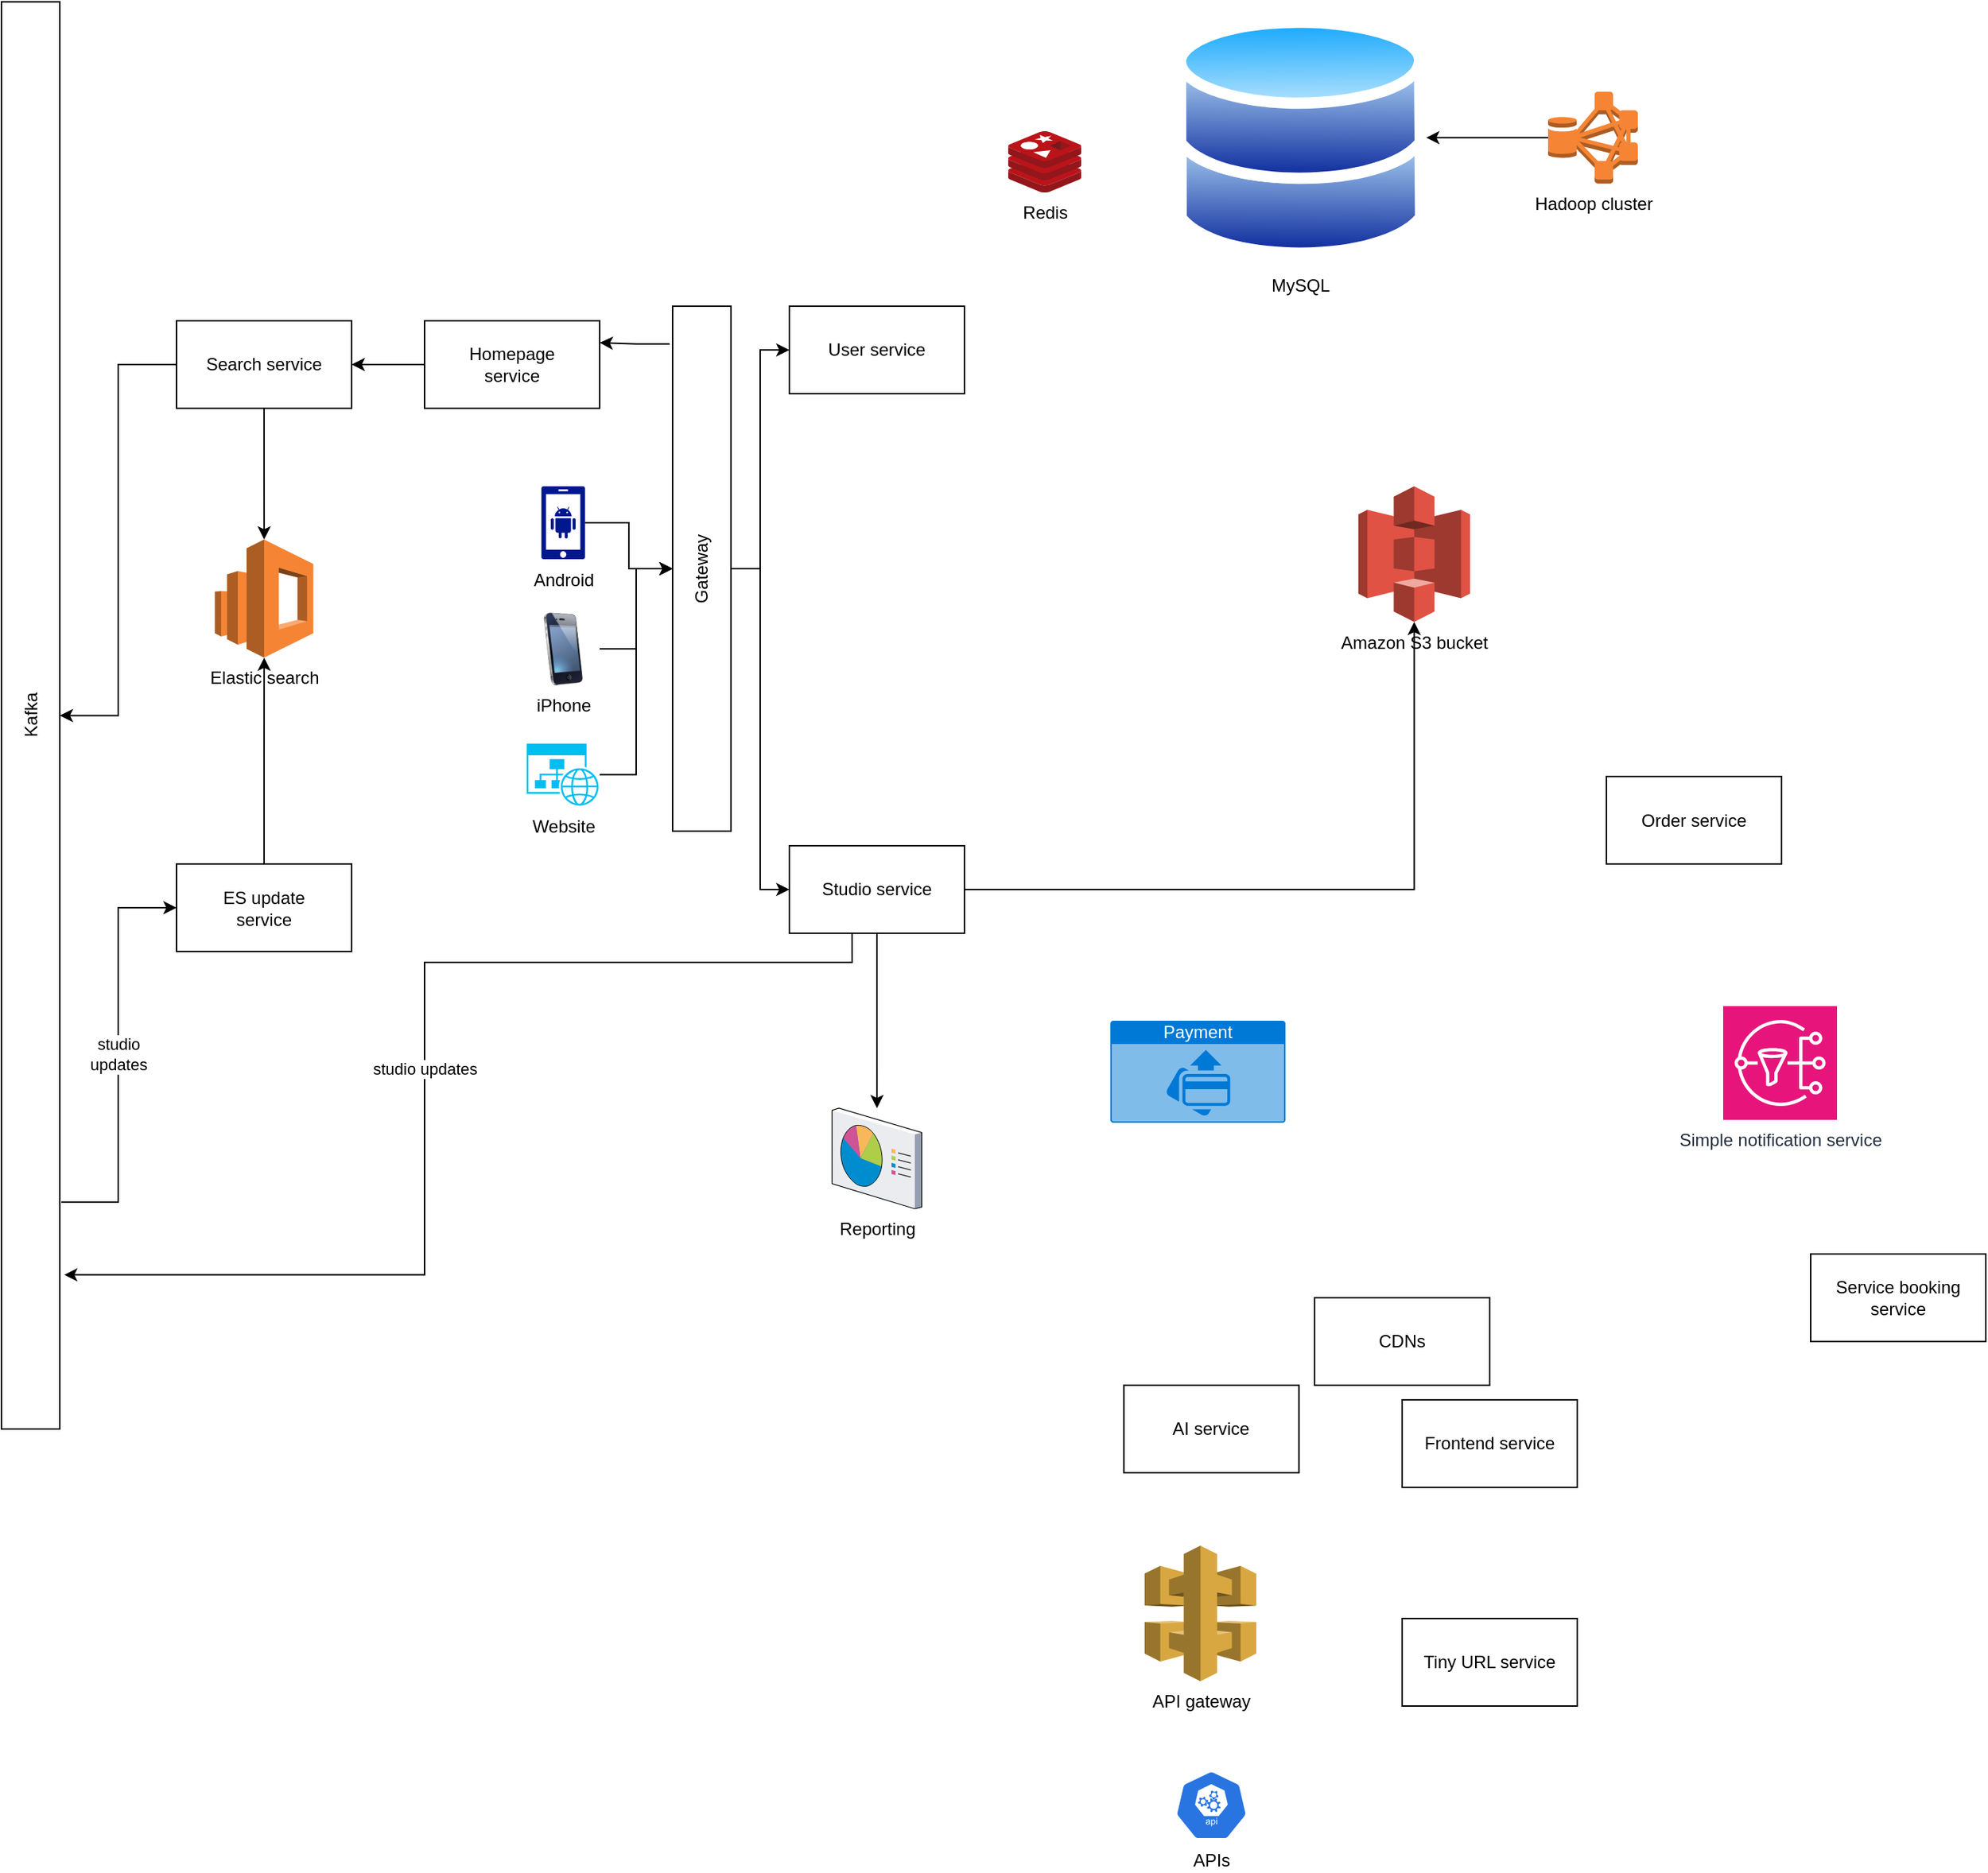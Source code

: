 <mxfile version="21.7.5" type="github">
  <diagram id="C5RBs43oDa-KdzZeNtuy" name="Page-1">
    <mxGraphModel dx="1707" dy="490" grid="1" gridSize="10" guides="1" tooltips="1" connect="1" arrows="1" fold="1" page="1" pageScale="1" pageWidth="827" pageHeight="1169" math="0" shadow="0">
      <root>
        <mxCell id="WIyWlLk6GJQsqaUBKTNV-0" />
        <mxCell id="WIyWlLk6GJQsqaUBKTNV-1" parent="WIyWlLk6GJQsqaUBKTNV-0" />
        <mxCell id="Nwz1E1ppxnEd2SFKJ7sG-64" value="studio&lt;br&gt;updates" style="edgeStyle=orthogonalEdgeStyle;rounded=0;orthogonalLoop=1;jettySize=auto;html=1;entryX=0;entryY=0.5;entryDx=0;entryDy=0;exitX=1.025;exitY=0.841;exitDx=0;exitDy=0;exitPerimeter=0;" parent="WIyWlLk6GJQsqaUBKTNV-1" source="Nwz1E1ppxnEd2SFKJ7sG-0" target="Nwz1E1ppxnEd2SFKJ7sG-63" edge="1">
          <mxGeometry relative="1" as="geometry" />
        </mxCell>
        <mxCell id="Nwz1E1ppxnEd2SFKJ7sG-0" value="Kafka" style="rounded=0;whiteSpace=wrap;html=1;horizontal=0;" parent="WIyWlLk6GJQsqaUBKTNV-1" vertex="1">
          <mxGeometry x="-550" y="541.25" width="40" height="978.75" as="geometry" />
        </mxCell>
        <mxCell id="Nwz1E1ppxnEd2SFKJ7sG-2" value="MySQL" style="image;aspect=fixed;perimeter=ellipsePerimeter;html=1;align=center;shadow=0;dashed=0;spacingTop=3;image=img/lib/active_directory/databases.svg;" parent="WIyWlLk6GJQsqaUBKTNV-1" vertex="1">
          <mxGeometry x="254.25" y="550" width="172.24" height="168.8" as="geometry" />
        </mxCell>
        <mxCell id="Nwz1E1ppxnEd2SFKJ7sG-8" value="Redis" style="image;sketch=0;aspect=fixed;html=1;points=[];align=center;fontSize=12;image=img/lib/mscae/Cache_Redis_Product.svg;" parent="WIyWlLk6GJQsqaUBKTNV-1" vertex="1">
          <mxGeometry x="140" y="630" width="50" height="42" as="geometry" />
        </mxCell>
        <mxCell id="Nwz1E1ppxnEd2SFKJ7sG-58" value="" style="edgeStyle=orthogonalEdgeStyle;rounded=0;orthogonalLoop=1;jettySize=auto;html=1;" parent="WIyWlLk6GJQsqaUBKTNV-1" source="Nwz1E1ppxnEd2SFKJ7sG-11" target="Nwz1E1ppxnEd2SFKJ7sG-56" edge="1">
          <mxGeometry relative="1" as="geometry" />
        </mxCell>
        <mxCell id="Nwz1E1ppxnEd2SFKJ7sG-11" value="Android" style="sketch=0;aspect=fixed;pointerEvents=1;shadow=0;dashed=0;html=1;strokeColor=none;labelPosition=center;verticalLabelPosition=bottom;verticalAlign=top;align=center;fillColor=#00188D;shape=mxgraph.mscae.enterprise.android_phone" parent="WIyWlLk6GJQsqaUBKTNV-1" vertex="1">
          <mxGeometry x="-180" y="873.5" width="30" height="50" as="geometry" />
        </mxCell>
        <mxCell id="Nwz1E1ppxnEd2SFKJ7sG-15" value="User service" style="rounded=0;whiteSpace=wrap;html=1;" parent="WIyWlLk6GJQsqaUBKTNV-1" vertex="1">
          <mxGeometry x="-10" y="750" width="120" height="60" as="geometry" />
        </mxCell>
        <mxCell id="Nwz1E1ppxnEd2SFKJ7sG-57" value="" style="edgeStyle=orthogonalEdgeStyle;rounded=0;orthogonalLoop=1;jettySize=auto;html=1;" parent="WIyWlLk6GJQsqaUBKTNV-1" source="Nwz1E1ppxnEd2SFKJ7sG-19" target="Nwz1E1ppxnEd2SFKJ7sG-56" edge="1">
          <mxGeometry relative="1" as="geometry" />
        </mxCell>
        <mxCell id="Nwz1E1ppxnEd2SFKJ7sG-19" value="iPhone" style="image;html=1;image=img/lib/clip_art/telecommunication/iPhone_128x128.png" parent="WIyWlLk6GJQsqaUBKTNV-1" vertex="1">
          <mxGeometry x="-190" y="960" width="50" height="50" as="geometry" />
        </mxCell>
        <mxCell id="Nwz1E1ppxnEd2SFKJ7sG-59" value="" style="edgeStyle=orthogonalEdgeStyle;rounded=0;orthogonalLoop=1;jettySize=auto;html=1;" parent="WIyWlLk6GJQsqaUBKTNV-1" source="Nwz1E1ppxnEd2SFKJ7sG-20" target="Nwz1E1ppxnEd2SFKJ7sG-56" edge="1">
          <mxGeometry relative="1" as="geometry" />
        </mxCell>
        <mxCell id="Nwz1E1ppxnEd2SFKJ7sG-20" value="Website" style="verticalLabelPosition=bottom;html=1;verticalAlign=top;align=center;strokeColor=none;fillColor=#00BEF2;shape=mxgraph.azure.website_generic;pointerEvents=1;" parent="WIyWlLk6GJQsqaUBKTNV-1" vertex="1">
          <mxGeometry x="-190" y="1050" width="50" height="42.5" as="geometry" />
        </mxCell>
        <mxCell id="Nwz1E1ppxnEd2SFKJ7sG-49" style="edgeStyle=orthogonalEdgeStyle;rounded=0;orthogonalLoop=1;jettySize=auto;html=1;" parent="WIyWlLk6GJQsqaUBKTNV-1" source="Nwz1E1ppxnEd2SFKJ7sG-23" target="Nwz1E1ppxnEd2SFKJ7sG-47" edge="1">
          <mxGeometry relative="1" as="geometry" />
        </mxCell>
        <mxCell id="Nwz1E1ppxnEd2SFKJ7sG-68" value="studio updates" style="edgeStyle=orthogonalEdgeStyle;rounded=0;orthogonalLoop=1;jettySize=auto;html=1;entryX=1.075;entryY=0.892;entryDx=0;entryDy=0;entryPerimeter=0;exitX=0.358;exitY=0.983;exitDx=0;exitDy=0;exitPerimeter=0;" parent="WIyWlLk6GJQsqaUBKTNV-1" source="Nwz1E1ppxnEd2SFKJ7sG-23" target="Nwz1E1ppxnEd2SFKJ7sG-0" edge="1">
          <mxGeometry relative="1" as="geometry" />
        </mxCell>
        <mxCell id="Nwz1E1ppxnEd2SFKJ7sG-70" style="edgeStyle=orthogonalEdgeStyle;rounded=0;orthogonalLoop=1;jettySize=auto;html=1;" parent="WIyWlLk6GJQsqaUBKTNV-1" source="Nwz1E1ppxnEd2SFKJ7sG-23" target="Nwz1E1ppxnEd2SFKJ7sG-31" edge="1">
          <mxGeometry relative="1" as="geometry" />
        </mxCell>
        <mxCell id="Nwz1E1ppxnEd2SFKJ7sG-23" value="Studio service" style="rounded=0;whiteSpace=wrap;html=1;" parent="WIyWlLk6GJQsqaUBKTNV-1" vertex="1">
          <mxGeometry x="-10" y="1120" width="120" height="60" as="geometry" />
        </mxCell>
        <mxCell id="Nwz1E1ppxnEd2SFKJ7sG-24" value="Order service" style="rounded=0;whiteSpace=wrap;html=1;" parent="WIyWlLk6GJQsqaUBKTNV-1" vertex="1">
          <mxGeometry x="550" y="1072.5" width="120" height="60" as="geometry" />
        </mxCell>
        <mxCell id="Nwz1E1ppxnEd2SFKJ7sG-25" value="Service booking service" style="rounded=0;whiteSpace=wrap;html=1;" parent="WIyWlLk6GJQsqaUBKTNV-1" vertex="1">
          <mxGeometry x="690" y="1400" width="120" height="60" as="geometry" />
        </mxCell>
        <mxCell id="Nwz1E1ppxnEd2SFKJ7sG-26" value="Payment" style="html=1;whiteSpace=wrap;strokeColor=none;fillColor=#0079D6;labelPosition=center;verticalLabelPosition=middle;verticalAlign=top;align=center;fontSize=12;outlineConnect=0;spacingTop=-6;fontColor=#FFFFFF;sketch=0;shape=mxgraph.sitemap.payment;" parent="WIyWlLk6GJQsqaUBKTNV-1" vertex="1">
          <mxGeometry x="210" y="1240" width="120" height="70" as="geometry" />
        </mxCell>
        <mxCell id="Nwz1E1ppxnEd2SFKJ7sG-29" value="Simple notification service" style="sketch=0;points=[[0,0,0],[0.25,0,0],[0.5,0,0],[0.75,0,0],[1,0,0],[0,1,0],[0.25,1,0],[0.5,1,0],[0.75,1,0],[1,1,0],[0,0.25,0],[0,0.5,0],[0,0.75,0],[1,0.25,0],[1,0.5,0],[1,0.75,0]];outlineConnect=0;fontColor=#232F3E;fillColor=#E7157B;strokeColor=#ffffff;dashed=0;verticalLabelPosition=bottom;verticalAlign=top;align=center;html=1;fontSize=12;fontStyle=0;aspect=fixed;shape=mxgraph.aws4.resourceIcon;resIcon=mxgraph.aws4.sns;" parent="WIyWlLk6GJQsqaUBKTNV-1" vertex="1">
          <mxGeometry x="630" y="1230" width="78" height="78" as="geometry" />
        </mxCell>
        <mxCell id="Nwz1E1ppxnEd2SFKJ7sG-31" value="Reporting" style="verticalLabelPosition=bottom;sketch=0;aspect=fixed;html=1;verticalAlign=top;strokeColor=none;align=center;outlineConnect=0;shape=mxgraph.citrix.reporting;" parent="WIyWlLk6GJQsqaUBKTNV-1" vertex="1">
          <mxGeometry x="19.25" y="1300" width="61.5" height="69" as="geometry" />
        </mxCell>
        <mxCell id="Nwz1E1ppxnEd2SFKJ7sG-32" value="AI service" style="rounded=0;whiteSpace=wrap;html=1;" parent="WIyWlLk6GJQsqaUBKTNV-1" vertex="1">
          <mxGeometry x="219.25" y="1490" width="120" height="60" as="geometry" />
        </mxCell>
        <mxCell id="Nwz1E1ppxnEd2SFKJ7sG-33" value="APIs" style="sketch=0;html=1;dashed=0;whitespace=wrap;fillColor=#2875E2;strokeColor=#ffffff;points=[[0.005,0.63,0],[0.1,0.2,0],[0.9,0.2,0],[0.5,0,0],[0.995,0.63,0],[0.72,0.99,0],[0.5,1,0],[0.28,0.99,0]];verticalLabelPosition=bottom;align=center;verticalAlign=top;shape=mxgraph.kubernetes.icon;prIcon=api" parent="WIyWlLk6GJQsqaUBKTNV-1" vertex="1">
          <mxGeometry x="254.25" y="1754" width="50" height="48" as="geometry" />
        </mxCell>
        <mxCell id="Nwz1E1ppxnEd2SFKJ7sG-34" value="API gateway" style="outlineConnect=0;dashed=0;verticalLabelPosition=bottom;verticalAlign=top;align=center;html=1;shape=mxgraph.aws3.api_gateway;fillColor=#D9A741;gradientColor=none;" parent="WIyWlLk6GJQsqaUBKTNV-1" vertex="1">
          <mxGeometry x="233.5" y="1600" width="76.5" height="93" as="geometry" />
        </mxCell>
        <mxCell id="Nwz1E1ppxnEd2SFKJ7sG-39" value="Frontend service" style="rounded=0;whiteSpace=wrap;html=1;" parent="WIyWlLk6GJQsqaUBKTNV-1" vertex="1">
          <mxGeometry x="410" y="1500" width="120" height="60" as="geometry" />
        </mxCell>
        <mxCell id="Nwz1E1ppxnEd2SFKJ7sG-40" value="Logging" style="rounded=0;whiteSpace=wrap;html=1;" parent="WIyWlLk6GJQsqaUBKTNV-1" vertex="1">
          <mxGeometry x="350" y="1430" width="120" height="60" as="geometry" />
        </mxCell>
        <mxCell id="Nwz1E1ppxnEd2SFKJ7sG-41" value="CDNs" style="rounded=0;whiteSpace=wrap;html=1;" parent="WIyWlLk6GJQsqaUBKTNV-1" vertex="1">
          <mxGeometry x="350" y="1430" width="120" height="60" as="geometry" />
        </mxCell>
        <mxCell id="Nwz1E1ppxnEd2SFKJ7sG-42" value="Tiny URL service" style="rounded=0;whiteSpace=wrap;html=1;" parent="WIyWlLk6GJQsqaUBKTNV-1" vertex="1">
          <mxGeometry x="410" y="1650" width="120" height="60" as="geometry" />
        </mxCell>
        <mxCell id="Nwz1E1ppxnEd2SFKJ7sG-71" style="edgeStyle=orthogonalEdgeStyle;rounded=0;orthogonalLoop=1;jettySize=auto;html=1;" parent="WIyWlLk6GJQsqaUBKTNV-1" source="Nwz1E1ppxnEd2SFKJ7sG-43" target="Nwz1E1ppxnEd2SFKJ7sG-2" edge="1">
          <mxGeometry relative="1" as="geometry" />
        </mxCell>
        <mxCell id="Nwz1E1ppxnEd2SFKJ7sG-43" value="Hadoop cluster" style="outlineConnect=0;dashed=0;verticalLabelPosition=bottom;verticalAlign=top;align=center;html=1;shape=mxgraph.aws3.hdfs_cluster;fillColor=#F58534;gradientColor=none;" parent="WIyWlLk6GJQsqaUBKTNV-1" vertex="1">
          <mxGeometry x="510" y="602.9" width="61.5" height="63" as="geometry" />
        </mxCell>
        <mxCell id="Nwz1E1ppxnEd2SFKJ7sG-51" value="" style="edgeStyle=orthogonalEdgeStyle;rounded=0;orthogonalLoop=1;jettySize=auto;html=1;" parent="WIyWlLk6GJQsqaUBKTNV-1" source="Nwz1E1ppxnEd2SFKJ7sG-45" target="Nwz1E1ppxnEd2SFKJ7sG-50" edge="1">
          <mxGeometry relative="1" as="geometry" />
        </mxCell>
        <mxCell id="Nwz1E1ppxnEd2SFKJ7sG-45" value="Homepage &lt;br&gt;service" style="rounded=0;whiteSpace=wrap;html=1;" parent="WIyWlLk6GJQsqaUBKTNV-1" vertex="1">
          <mxGeometry x="-260" y="760" width="120" height="60" as="geometry" />
        </mxCell>
        <mxCell id="Nwz1E1ppxnEd2SFKJ7sG-47" value="Amazon S3 bucket" style="outlineConnect=0;dashed=0;verticalLabelPosition=bottom;verticalAlign=top;align=center;html=1;shape=mxgraph.aws3.s3;fillColor=#E05243;gradientColor=none;" parent="WIyWlLk6GJQsqaUBKTNV-1" vertex="1">
          <mxGeometry x="380" y="873.5" width="76.5" height="93" as="geometry" />
        </mxCell>
        <mxCell id="Nwz1E1ppxnEd2SFKJ7sG-53" value="" style="edgeStyle=orthogonalEdgeStyle;rounded=0;orthogonalLoop=1;jettySize=auto;html=1;" parent="WIyWlLk6GJQsqaUBKTNV-1" source="Nwz1E1ppxnEd2SFKJ7sG-50" target="Nwz1E1ppxnEd2SFKJ7sG-52" edge="1">
          <mxGeometry relative="1" as="geometry" />
        </mxCell>
        <mxCell id="Nwz1E1ppxnEd2SFKJ7sG-55" value="" style="edgeStyle=orthogonalEdgeStyle;rounded=0;orthogonalLoop=1;jettySize=auto;html=1;" parent="WIyWlLk6GJQsqaUBKTNV-1" source="Nwz1E1ppxnEd2SFKJ7sG-50" target="Nwz1E1ppxnEd2SFKJ7sG-0" edge="1">
          <mxGeometry relative="1" as="geometry" />
        </mxCell>
        <mxCell id="Nwz1E1ppxnEd2SFKJ7sG-50" value="Search service" style="rounded=0;whiteSpace=wrap;html=1;" parent="WIyWlLk6GJQsqaUBKTNV-1" vertex="1">
          <mxGeometry x="-430" y="760" width="120" height="60" as="geometry" />
        </mxCell>
        <mxCell id="Nwz1E1ppxnEd2SFKJ7sG-52" value="Elastic search" style="outlineConnect=0;dashed=0;verticalLabelPosition=bottom;verticalAlign=top;align=center;html=1;shape=mxgraph.aws3.elasticsearch_service;fillColor=#F58534;gradientColor=none;" parent="WIyWlLk6GJQsqaUBKTNV-1" vertex="1">
          <mxGeometry x="-403.75" y="910" width="67.5" height="81" as="geometry" />
        </mxCell>
        <mxCell id="Nwz1E1ppxnEd2SFKJ7sG-62" style="edgeStyle=orthogonalEdgeStyle;rounded=0;orthogonalLoop=1;jettySize=auto;html=1;entryX=1;entryY=0.25;entryDx=0;entryDy=0;exitX=-0.05;exitY=0.072;exitDx=0;exitDy=0;exitPerimeter=0;" parent="WIyWlLk6GJQsqaUBKTNV-1" source="Nwz1E1ppxnEd2SFKJ7sG-56" target="Nwz1E1ppxnEd2SFKJ7sG-45" edge="1">
          <mxGeometry relative="1" as="geometry" />
        </mxCell>
        <mxCell id="Nwz1E1ppxnEd2SFKJ7sG-66" value="" style="edgeStyle=orthogonalEdgeStyle;rounded=0;orthogonalLoop=1;jettySize=auto;html=1;" parent="WIyWlLk6GJQsqaUBKTNV-1" source="Nwz1E1ppxnEd2SFKJ7sG-56" target="Nwz1E1ppxnEd2SFKJ7sG-15" edge="1">
          <mxGeometry relative="1" as="geometry" />
        </mxCell>
        <mxCell id="Nwz1E1ppxnEd2SFKJ7sG-67" style="edgeStyle=orthogonalEdgeStyle;rounded=0;orthogonalLoop=1;jettySize=auto;html=1;entryX=0;entryY=0.5;entryDx=0;entryDy=0;" parent="WIyWlLk6GJQsqaUBKTNV-1" source="Nwz1E1ppxnEd2SFKJ7sG-56" target="Nwz1E1ppxnEd2SFKJ7sG-23" edge="1">
          <mxGeometry relative="1" as="geometry" />
        </mxCell>
        <mxCell id="Nwz1E1ppxnEd2SFKJ7sG-56" value="Gateway" style="rounded=0;whiteSpace=wrap;html=1;horizontal=0;" parent="WIyWlLk6GJQsqaUBKTNV-1" vertex="1">
          <mxGeometry x="-90" y="750" width="40" height="360" as="geometry" />
        </mxCell>
        <mxCell id="Nwz1E1ppxnEd2SFKJ7sG-65" value="" style="edgeStyle=orthogonalEdgeStyle;rounded=0;orthogonalLoop=1;jettySize=auto;html=1;" parent="WIyWlLk6GJQsqaUBKTNV-1" source="Nwz1E1ppxnEd2SFKJ7sG-63" target="Nwz1E1ppxnEd2SFKJ7sG-52" edge="1">
          <mxGeometry relative="1" as="geometry" />
        </mxCell>
        <mxCell id="Nwz1E1ppxnEd2SFKJ7sG-63" value="ES update &lt;br&gt;service" style="rounded=0;whiteSpace=wrap;html=1;" parent="WIyWlLk6GJQsqaUBKTNV-1" vertex="1">
          <mxGeometry x="-430" y="1132.5" width="120" height="60" as="geometry" />
        </mxCell>
      </root>
    </mxGraphModel>
  </diagram>
</mxfile>
